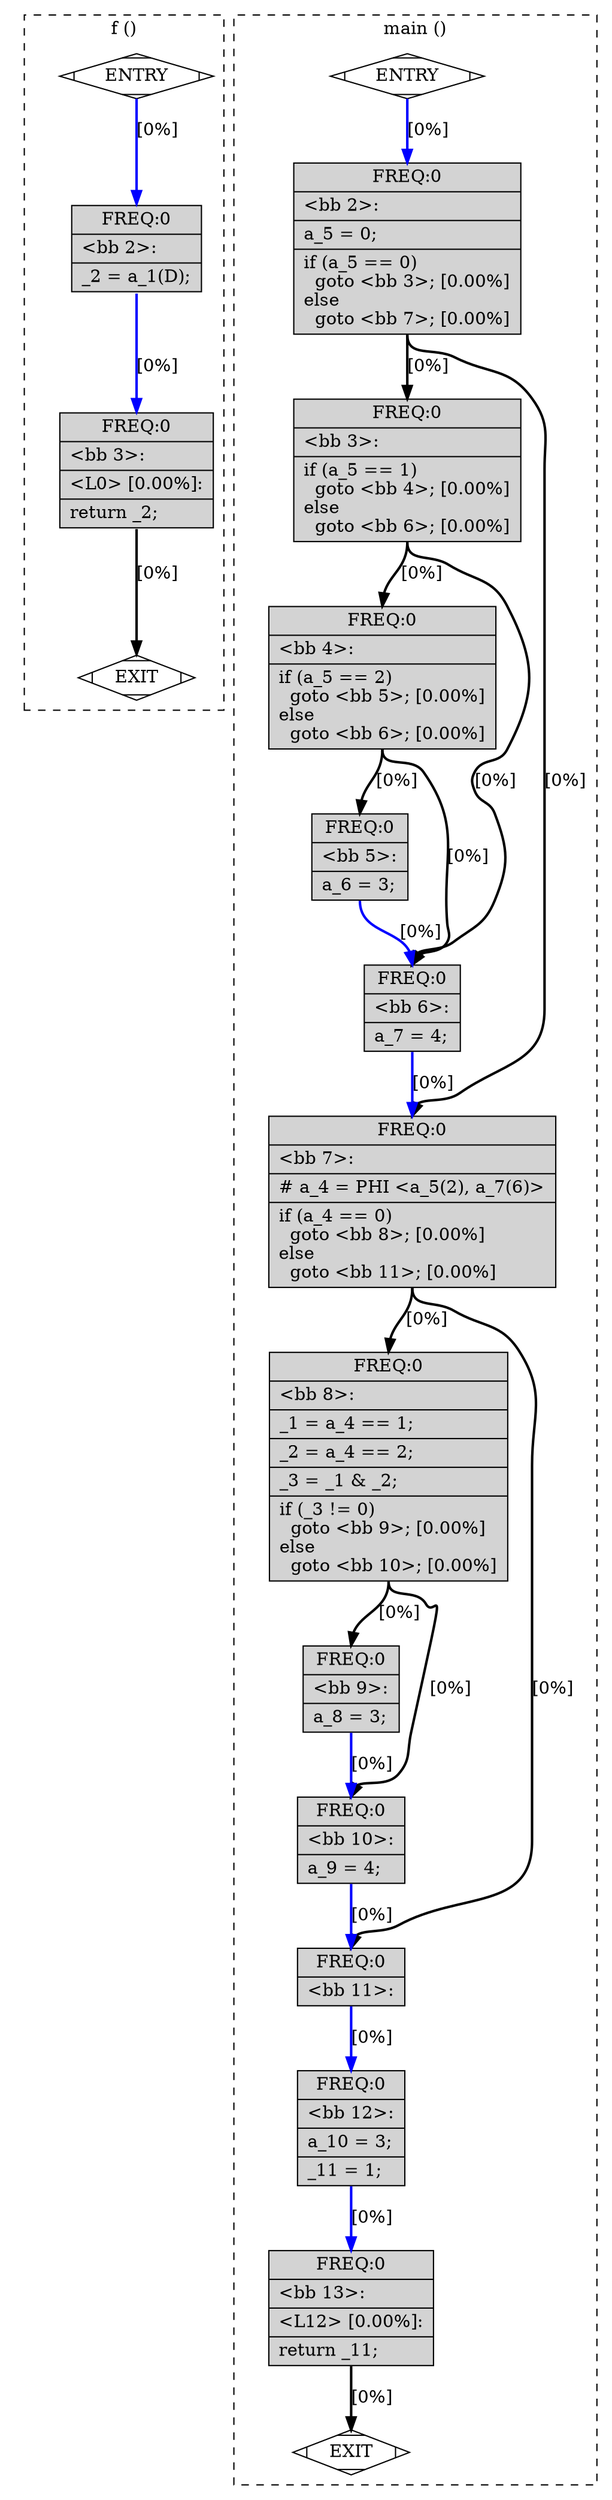 digraph "main.c.227t.optimized" {
overlap=false;
subgraph "cluster_f" {
	style="dashed";
	color="black";
	label="f ()";
	fn_0_basic_block_0 [shape=Mdiamond,style=filled,fillcolor=white,label="ENTRY"];

	fn_0_basic_block_1 [shape=Mdiamond,style=filled,fillcolor=white,label="EXIT"];

	fn_0_basic_block_2 [shape=record,style=filled,fillcolor=lightgrey,label="{ FREQ:0 |\<bb\ 2\>:\l\
|_2\ =\ a_1(D);\l\
}"];

	fn_0_basic_block_3 [shape=record,style=filled,fillcolor=lightgrey,label="{ FREQ:0 |\<bb\ 3\>:\l\
|\<L0\>\ [0.00%]:\l\
|return\ _2;\l\
}"];

	fn_0_basic_block_0:s -> fn_0_basic_block_2:n [style="solid,bold",color=blue,weight=100,constraint=true, label="[0%]"];
	fn_0_basic_block_2:s -> fn_0_basic_block_3:n [style="solid,bold",color=blue,weight=100,constraint=true, label="[0%]"];
	fn_0_basic_block_3:s -> fn_0_basic_block_1:n [style="solid,bold",color=black,weight=10,constraint=true, label="[0%]"];
	fn_0_basic_block_0:s -> fn_0_basic_block_1:n [style="invis",constraint=true];
}
subgraph "cluster_main" {
	style="dashed";
	color="black";
	label="main ()";
	fn_1_basic_block_0 [shape=Mdiamond,style=filled,fillcolor=white,label="ENTRY"];

	fn_1_basic_block_1 [shape=Mdiamond,style=filled,fillcolor=white,label="EXIT"];

	fn_1_basic_block_2 [shape=record,style=filled,fillcolor=lightgrey,label="{ FREQ:0 |\<bb\ 2\>:\l\
|a_5\ =\ 0;\l\
|if\ (a_5\ ==\ 0)\l\
\ \ goto\ \<bb\ 3\>;\ [0.00%]\l\
else\l\
\ \ goto\ \<bb\ 7\>;\ [0.00%]\l\
}"];

	fn_1_basic_block_3 [shape=record,style=filled,fillcolor=lightgrey,label="{ FREQ:0 |\<bb\ 3\>:\l\
|if\ (a_5\ ==\ 1)\l\
\ \ goto\ \<bb\ 4\>;\ [0.00%]\l\
else\l\
\ \ goto\ \<bb\ 6\>;\ [0.00%]\l\
}"];

	fn_1_basic_block_4 [shape=record,style=filled,fillcolor=lightgrey,label="{ FREQ:0 |\<bb\ 4\>:\l\
|if\ (a_5\ ==\ 2)\l\
\ \ goto\ \<bb\ 5\>;\ [0.00%]\l\
else\l\
\ \ goto\ \<bb\ 6\>;\ [0.00%]\l\
}"];

	fn_1_basic_block_5 [shape=record,style=filled,fillcolor=lightgrey,label="{ FREQ:0 |\<bb\ 5\>:\l\
|a_6\ =\ 3;\l\
}"];

	fn_1_basic_block_6 [shape=record,style=filled,fillcolor=lightgrey,label="{ FREQ:0 |\<bb\ 6\>:\l\
|a_7\ =\ 4;\l\
}"];

	fn_1_basic_block_7 [shape=record,style=filled,fillcolor=lightgrey,label="{ FREQ:0 |\<bb\ 7\>:\l\
|#\ a_4\ =\ PHI\ \<a_5(2),\ a_7(6)\>\l\
|if\ (a_4\ ==\ 0)\l\
\ \ goto\ \<bb\ 8\>;\ [0.00%]\l\
else\l\
\ \ goto\ \<bb\ 11\>;\ [0.00%]\l\
}"];

	fn_1_basic_block_8 [shape=record,style=filled,fillcolor=lightgrey,label="{ FREQ:0 |\<bb\ 8\>:\l\
|_1\ =\ a_4\ ==\ 1;\l\
|_2\ =\ a_4\ ==\ 2;\l\
|_3\ =\ _1\ &\ _2;\l\
|if\ (_3\ !=\ 0)\l\
\ \ goto\ \<bb\ 9\>;\ [0.00%]\l\
else\l\
\ \ goto\ \<bb\ 10\>;\ [0.00%]\l\
}"];

	fn_1_basic_block_9 [shape=record,style=filled,fillcolor=lightgrey,label="{ FREQ:0 |\<bb\ 9\>:\l\
|a_8\ =\ 3;\l\
}"];

	fn_1_basic_block_10 [shape=record,style=filled,fillcolor=lightgrey,label="{ FREQ:0 |\<bb\ 10\>:\l\
|a_9\ =\ 4;\l\
}"];

	fn_1_basic_block_11 [shape=record,style=filled,fillcolor=lightgrey,label="{ FREQ:0 |\<bb\ 11\>:\l\
}"];

	fn_1_basic_block_12 [shape=record,style=filled,fillcolor=lightgrey,label="{ FREQ:0 |\<bb\ 12\>:\l\
|a_10\ =\ 3;\l\
|_11\ =\ 1;\l\
}"];

	fn_1_basic_block_13 [shape=record,style=filled,fillcolor=lightgrey,label="{ FREQ:0 |\<bb\ 13\>:\l\
|\<L12\>\ [0.00%]:\l\
|return\ _11;\l\
}"];

	fn_1_basic_block_0:s -> fn_1_basic_block_2:n [style="solid,bold",color=blue,weight=100,constraint=true, label="[0%]"];
	fn_1_basic_block_2:s -> fn_1_basic_block_3:n [style="solid,bold",color=black,weight=10,constraint=true, label="[0%]"];
	fn_1_basic_block_2:s -> fn_1_basic_block_7:n [style="solid,bold",color=black,weight=10,constraint=true, label="[0%]"];
	fn_1_basic_block_3:s -> fn_1_basic_block_4:n [style="solid,bold",color=black,weight=10,constraint=true, label="[0%]"];
	fn_1_basic_block_3:s -> fn_1_basic_block_6:n [style="solid,bold",color=black,weight=10,constraint=true, label="[0%]"];
	fn_1_basic_block_4:s -> fn_1_basic_block_5:n [style="solid,bold",color=black,weight=10,constraint=true, label="[0%]"];
	fn_1_basic_block_4:s -> fn_1_basic_block_6:n [style="solid,bold",color=black,weight=10,constraint=true, label="[0%]"];
	fn_1_basic_block_5:s -> fn_1_basic_block_6:n [style="solid,bold",color=blue,weight=100,constraint=true, label="[0%]"];
	fn_1_basic_block_6:s -> fn_1_basic_block_7:n [style="solid,bold",color=blue,weight=100,constraint=true, label="[0%]"];
	fn_1_basic_block_7:s -> fn_1_basic_block_8:n [style="solid,bold",color=black,weight=10,constraint=true, label="[0%]"];
	fn_1_basic_block_7:s -> fn_1_basic_block_11:n [style="solid,bold",color=black,weight=10,constraint=true, label="[0%]"];
	fn_1_basic_block_8:s -> fn_1_basic_block_9:n [style="solid,bold",color=black,weight=10,constraint=true, label="[0%]"];
	fn_1_basic_block_8:s -> fn_1_basic_block_10:n [style="solid,bold",color=black,weight=10,constraint=true, label="[0%]"];
	fn_1_basic_block_9:s -> fn_1_basic_block_10:n [style="solid,bold",color=blue,weight=100,constraint=true, label="[0%]"];
	fn_1_basic_block_10:s -> fn_1_basic_block_11:n [style="solid,bold",color=blue,weight=100,constraint=true, label="[0%]"];
	fn_1_basic_block_11:s -> fn_1_basic_block_12:n [style="solid,bold",color=blue,weight=100,constraint=true, label="[0%]"];
	fn_1_basic_block_12:s -> fn_1_basic_block_13:n [style="solid,bold",color=blue,weight=100,constraint=true, label="[0%]"];
	fn_1_basic_block_13:s -> fn_1_basic_block_1:n [style="solid,bold",color=black,weight=10,constraint=true, label="[0%]"];
	fn_1_basic_block_0:s -> fn_1_basic_block_1:n [style="invis",constraint=true];
}
}

